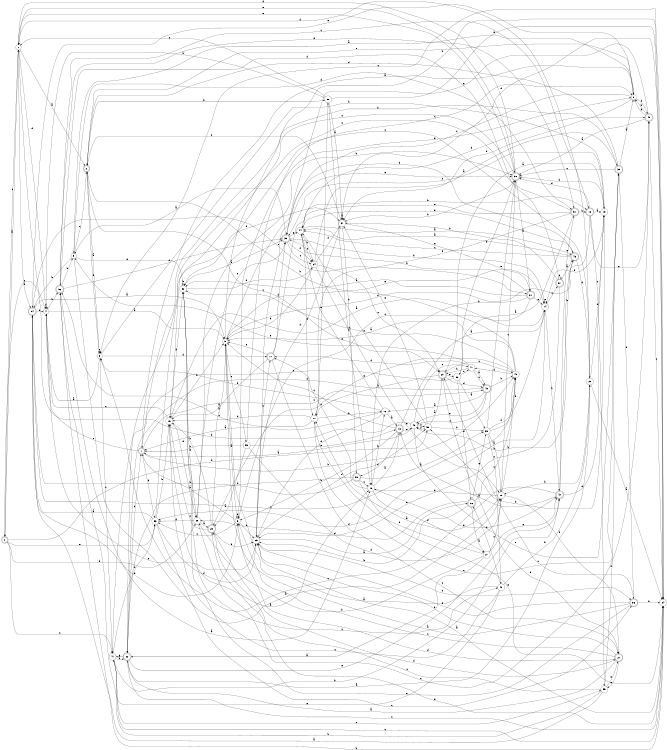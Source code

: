 digraph n48_1 {
__start0 [label="" shape="none"];

rankdir=LR;
size="8,5";

s0 [style="rounded,filled", color="black", fillcolor="white" shape="doublecircle", label="0"];
s1 [style="filled", color="black", fillcolor="white" shape="circle", label="1"];
s2 [style="rounded,filled", color="black", fillcolor="white" shape="doublecircle", label="2"];
s3 [style="filled", color="black", fillcolor="white" shape="circle", label="3"];
s4 [style="filled", color="black", fillcolor="white" shape="circle", label="4"];
s5 [style="filled", color="black", fillcolor="white" shape="circle", label="5"];
s6 [style="filled", color="black", fillcolor="white" shape="circle", label="6"];
s7 [style="rounded,filled", color="black", fillcolor="white" shape="doublecircle", label="7"];
s8 [style="filled", color="black", fillcolor="white" shape="circle", label="8"];
s9 [style="filled", color="black", fillcolor="white" shape="circle", label="9"];
s10 [style="filled", color="black", fillcolor="white" shape="circle", label="10"];
s11 [style="filled", color="black", fillcolor="white" shape="circle", label="11"];
s12 [style="filled", color="black", fillcolor="white" shape="circle", label="12"];
s13 [style="rounded,filled", color="black", fillcolor="white" shape="doublecircle", label="13"];
s14 [style="filled", color="black", fillcolor="white" shape="circle", label="14"];
s15 [style="filled", color="black", fillcolor="white" shape="circle", label="15"];
s16 [style="filled", color="black", fillcolor="white" shape="circle", label="16"];
s17 [style="rounded,filled", color="black", fillcolor="white" shape="doublecircle", label="17"];
s18 [style="rounded,filled", color="black", fillcolor="white" shape="doublecircle", label="18"];
s19 [style="filled", color="black", fillcolor="white" shape="circle", label="19"];
s20 [style="rounded,filled", color="black", fillcolor="white" shape="doublecircle", label="20"];
s21 [style="rounded,filled", color="black", fillcolor="white" shape="doublecircle", label="21"];
s22 [style="rounded,filled", color="black", fillcolor="white" shape="doublecircle", label="22"];
s23 [style="filled", color="black", fillcolor="white" shape="circle", label="23"];
s24 [style="filled", color="black", fillcolor="white" shape="circle", label="24"];
s25 [style="filled", color="black", fillcolor="white" shape="circle", label="25"];
s26 [style="rounded,filled", color="black", fillcolor="white" shape="doublecircle", label="26"];
s27 [style="filled", color="black", fillcolor="white" shape="circle", label="27"];
s28 [style="filled", color="black", fillcolor="white" shape="circle", label="28"];
s29 [style="rounded,filled", color="black", fillcolor="white" shape="doublecircle", label="29"];
s30 [style="rounded,filled", color="black", fillcolor="white" shape="doublecircle", label="30"];
s31 [style="rounded,filled", color="black", fillcolor="white" shape="doublecircle", label="31"];
s32 [style="filled", color="black", fillcolor="white" shape="circle", label="32"];
s33 [style="rounded,filled", color="black", fillcolor="white" shape="doublecircle", label="33"];
s34 [style="filled", color="black", fillcolor="white" shape="circle", label="34"];
s35 [style="rounded,filled", color="black", fillcolor="white" shape="doublecircle", label="35"];
s36 [style="rounded,filled", color="black", fillcolor="white" shape="doublecircle", label="36"];
s37 [style="filled", color="black", fillcolor="white" shape="circle", label="37"];
s38 [style="rounded,filled", color="black", fillcolor="white" shape="doublecircle", label="38"];
s39 [style="filled", color="black", fillcolor="white" shape="circle", label="39"];
s40 [style="filled", color="black", fillcolor="white" shape="circle", label="40"];
s41 [style="filled", color="black", fillcolor="white" shape="circle", label="41"];
s42 [style="rounded,filled", color="black", fillcolor="white" shape="doublecircle", label="42"];
s43 [style="rounded,filled", color="black", fillcolor="white" shape="doublecircle", label="43"];
s44 [style="filled", color="black", fillcolor="white" shape="circle", label="44"];
s45 [style="rounded,filled", color="black", fillcolor="white" shape="doublecircle", label="45"];
s46 [style="filled", color="black", fillcolor="white" shape="circle", label="46"];
s47 [style="filled", color="black", fillcolor="white" shape="circle", label="47"];
s48 [style="rounded,filled", color="black", fillcolor="white" shape="doublecircle", label="48"];
s49 [style="filled", color="black", fillcolor="white" shape="circle", label="49"];
s50 [style="filled", color="black", fillcolor="white" shape="circle", label="50"];
s51 [style="rounded,filled", color="black", fillcolor="white" shape="doublecircle", label="51"];
s52 [style="filled", color="black", fillcolor="white" shape="circle", label="52"];
s53 [style="filled", color="black", fillcolor="white" shape="circle", label="53"];
s54 [style="rounded,filled", color="black", fillcolor="white" shape="doublecircle", label="54"];
s55 [style="filled", color="black", fillcolor="white" shape="circle", label="55"];
s56 [style="rounded,filled", color="black", fillcolor="white" shape="doublecircle", label="56"];
s57 [style="rounded,filled", color="black", fillcolor="white" shape="doublecircle", label="57"];
s58 [style="filled", color="black", fillcolor="white" shape="circle", label="58"];
s59 [style="filled", color="black", fillcolor="white" shape="circle", label="59"];
s0 -> s1 [label="a"];
s0 -> s28 [label="b"];
s0 -> s41 [label="c"];
s0 -> s50 [label="d"];
s0 -> s53 [label="e"];
s1 -> s2 [label="a"];
s1 -> s54 [label="b"];
s1 -> s0 [label="c"];
s1 -> s4 [label="d"];
s1 -> s30 [label="e"];
s2 -> s3 [label="a"];
s2 -> s58 [label="b"];
s2 -> s20 [label="c"];
s2 -> s3 [label="d"];
s2 -> s8 [label="e"];
s3 -> s4 [label="a"];
s3 -> s19 [label="b"];
s3 -> s41 [label="c"];
s3 -> s17 [label="d"];
s3 -> s3 [label="e"];
s4 -> s5 [label="a"];
s4 -> s56 [label="b"];
s4 -> s0 [label="c"];
s4 -> s4 [label="d"];
s4 -> s25 [label="e"];
s5 -> s6 [label="a"];
s5 -> s24 [label="b"];
s5 -> s59 [label="c"];
s5 -> s43 [label="d"];
s5 -> s14 [label="e"];
s6 -> s7 [label="a"];
s6 -> s6 [label="b"];
s6 -> s53 [label="c"];
s6 -> s25 [label="d"];
s6 -> s8 [label="e"];
s7 -> s8 [label="a"];
s7 -> s49 [label="b"];
s7 -> s48 [label="c"];
s7 -> s53 [label="d"];
s7 -> s4 [label="e"];
s8 -> s9 [label="a"];
s8 -> s37 [label="b"];
s8 -> s33 [label="c"];
s8 -> s45 [label="d"];
s8 -> s54 [label="e"];
s9 -> s10 [label="a"];
s9 -> s54 [label="b"];
s9 -> s2 [label="c"];
s9 -> s51 [label="d"];
s9 -> s32 [label="e"];
s10 -> s11 [label="a"];
s10 -> s49 [label="b"];
s10 -> s30 [label="c"];
s10 -> s21 [label="d"];
s10 -> s16 [label="e"];
s11 -> s7 [label="a"];
s11 -> s12 [label="b"];
s11 -> s35 [label="c"];
s11 -> s15 [label="d"];
s11 -> s58 [label="e"];
s12 -> s13 [label="a"];
s12 -> s3 [label="b"];
s12 -> s56 [label="c"];
s12 -> s25 [label="d"];
s12 -> s44 [label="e"];
s13 -> s14 [label="a"];
s13 -> s6 [label="b"];
s13 -> s5 [label="c"];
s13 -> s38 [label="d"];
s13 -> s46 [label="e"];
s14 -> s15 [label="a"];
s14 -> s42 [label="b"];
s14 -> s57 [label="c"];
s14 -> s53 [label="d"];
s14 -> s14 [label="e"];
s15 -> s16 [label="a"];
s15 -> s5 [label="b"];
s15 -> s4 [label="c"];
s15 -> s32 [label="d"];
s15 -> s28 [label="e"];
s16 -> s13 [label="a"];
s16 -> s12 [label="b"];
s16 -> s17 [label="c"];
s16 -> s27 [label="d"];
s16 -> s42 [label="e"];
s17 -> s15 [label="a"];
s17 -> s18 [label="b"];
s17 -> s21 [label="c"];
s17 -> s33 [label="d"];
s17 -> s5 [label="e"];
s18 -> s19 [label="a"];
s18 -> s16 [label="b"];
s18 -> s55 [label="c"];
s18 -> s30 [label="d"];
s18 -> s45 [label="e"];
s19 -> s20 [label="a"];
s19 -> s30 [label="b"];
s19 -> s33 [label="c"];
s19 -> s50 [label="d"];
s19 -> s14 [label="e"];
s20 -> s11 [label="a"];
s20 -> s21 [label="b"];
s20 -> s49 [label="c"];
s20 -> s48 [label="d"];
s20 -> s52 [label="e"];
s21 -> s22 [label="a"];
s21 -> s25 [label="b"];
s21 -> s6 [label="c"];
s21 -> s6 [label="d"];
s21 -> s55 [label="e"];
s22 -> s23 [label="a"];
s22 -> s7 [label="b"];
s22 -> s24 [label="c"];
s22 -> s41 [label="d"];
s22 -> s42 [label="e"];
s23 -> s24 [label="a"];
s23 -> s10 [label="b"];
s23 -> s32 [label="c"];
s23 -> s1 [label="d"];
s23 -> s19 [label="e"];
s24 -> s25 [label="a"];
s24 -> s56 [label="b"];
s24 -> s3 [label="c"];
s24 -> s37 [label="d"];
s24 -> s29 [label="e"];
s25 -> s26 [label="a"];
s25 -> s17 [label="b"];
s25 -> s36 [label="c"];
s25 -> s50 [label="d"];
s25 -> s30 [label="e"];
s26 -> s27 [label="a"];
s26 -> s25 [label="b"];
s26 -> s49 [label="c"];
s26 -> s28 [label="d"];
s26 -> s39 [label="e"];
s27 -> s22 [label="a"];
s27 -> s28 [label="b"];
s27 -> s10 [label="c"];
s27 -> s11 [label="d"];
s27 -> s42 [label="e"];
s28 -> s29 [label="a"];
s28 -> s30 [label="b"];
s28 -> s45 [label="c"];
s28 -> s53 [label="d"];
s28 -> s33 [label="e"];
s29 -> s5 [label="a"];
s29 -> s15 [label="b"];
s29 -> s15 [label="c"];
s29 -> s21 [label="d"];
s29 -> s25 [label="e"];
s30 -> s31 [label="a"];
s30 -> s37 [label="b"];
s30 -> s15 [label="c"];
s30 -> s1 [label="d"];
s30 -> s1 [label="e"];
s31 -> s32 [label="a"];
s31 -> s33 [label="b"];
s31 -> s6 [label="c"];
s31 -> s5 [label="d"];
s31 -> s14 [label="e"];
s32 -> s33 [label="a"];
s32 -> s32 [label="b"];
s32 -> s40 [label="c"];
s32 -> s34 [label="d"];
s32 -> s28 [label="e"];
s33 -> s9 [label="a"];
s33 -> s14 [label="b"];
s33 -> s34 [label="c"];
s33 -> s34 [label="d"];
s33 -> s44 [label="e"];
s34 -> s35 [label="a"];
s34 -> s5 [label="b"];
s34 -> s20 [label="c"];
s34 -> s37 [label="d"];
s34 -> s10 [label="e"];
s35 -> s8 [label="a"];
s35 -> s7 [label="b"];
s35 -> s30 [label="c"];
s35 -> s2 [label="d"];
s35 -> s36 [label="e"];
s36 -> s5 [label="a"];
s36 -> s24 [label="b"];
s36 -> s20 [label="c"];
s36 -> s25 [label="d"];
s36 -> s32 [label="e"];
s37 -> s37 [label="a"];
s37 -> s38 [label="b"];
s37 -> s2 [label="c"];
s37 -> s25 [label="d"];
s37 -> s31 [label="e"];
s38 -> s39 [label="a"];
s38 -> s54 [label="b"];
s38 -> s16 [label="c"];
s38 -> s22 [label="d"];
s38 -> s24 [label="e"];
s39 -> s10 [label="a"];
s39 -> s14 [label="b"];
s39 -> s40 [label="c"];
s39 -> s49 [label="d"];
s39 -> s30 [label="e"];
s40 -> s5 [label="a"];
s40 -> s23 [label="b"];
s40 -> s15 [label="c"];
s40 -> s26 [label="d"];
s40 -> s41 [label="e"];
s41 -> s22 [label="a"];
s41 -> s42 [label="b"];
s41 -> s24 [label="c"];
s41 -> s53 [label="d"];
s41 -> s55 [label="e"];
s42 -> s13 [label="a"];
s42 -> s43 [label="b"];
s42 -> s3 [label="c"];
s42 -> s19 [label="d"];
s42 -> s51 [label="e"];
s43 -> s44 [label="a"];
s43 -> s46 [label="b"];
s43 -> s44 [label="c"];
s43 -> s23 [label="d"];
s43 -> s44 [label="e"];
s44 -> s43 [label="a"];
s44 -> s34 [label="b"];
s44 -> s34 [label="c"];
s44 -> s45 [label="d"];
s44 -> s11 [label="e"];
s45 -> s30 [label="a"];
s45 -> s8 [label="b"];
s45 -> s24 [label="c"];
s45 -> s8 [label="d"];
s45 -> s33 [label="e"];
s46 -> s7 [label="a"];
s46 -> s1 [label="b"];
s46 -> s47 [label="c"];
s46 -> s50 [label="d"];
s46 -> s35 [label="e"];
s47 -> s48 [label="a"];
s47 -> s20 [label="b"];
s47 -> s48 [label="c"];
s47 -> s17 [label="d"];
s47 -> s9 [label="e"];
s48 -> s12 [label="a"];
s48 -> s49 [label="b"];
s48 -> s46 [label="c"];
s48 -> s22 [label="d"];
s48 -> s46 [label="e"];
s49 -> s5 [label="a"];
s49 -> s2 [label="b"];
s49 -> s32 [label="c"];
s49 -> s47 [label="d"];
s49 -> s29 [label="e"];
s50 -> s20 [label="a"];
s50 -> s39 [label="b"];
s50 -> s44 [label="c"];
s50 -> s46 [label="d"];
s50 -> s37 [label="e"];
s51 -> s52 [label="a"];
s51 -> s18 [label="b"];
s51 -> s41 [label="c"];
s51 -> s11 [label="d"];
s51 -> s44 [label="e"];
s52 -> s39 [label="a"];
s52 -> s30 [label="b"];
s52 -> s47 [label="c"];
s52 -> s26 [label="d"];
s52 -> s22 [label="e"];
s53 -> s54 [label="a"];
s53 -> s15 [label="b"];
s53 -> s36 [label="c"];
s53 -> s25 [label="d"];
s53 -> s37 [label="e"];
s54 -> s5 [label="a"];
s54 -> s4 [label="b"];
s54 -> s49 [label="c"];
s54 -> s6 [label="d"];
s54 -> s31 [label="e"];
s55 -> s54 [label="a"];
s55 -> s56 [label="b"];
s55 -> s29 [label="c"];
s55 -> s35 [label="d"];
s55 -> s21 [label="e"];
s56 -> s16 [label="a"];
s56 -> s9 [label="b"];
s56 -> s18 [label="c"];
s56 -> s33 [label="d"];
s56 -> s51 [label="e"];
s57 -> s43 [label="a"];
s57 -> s37 [label="b"];
s57 -> s57 [label="c"];
s57 -> s56 [label="d"];
s57 -> s25 [label="e"];
s58 -> s37 [label="a"];
s58 -> s4 [label="b"];
s58 -> s1 [label="c"];
s58 -> s16 [label="d"];
s58 -> s24 [label="e"];
s59 -> s29 [label="a"];
s59 -> s7 [label="b"];
s59 -> s8 [label="c"];
s59 -> s10 [label="d"];
s59 -> s13 [label="e"];

}
